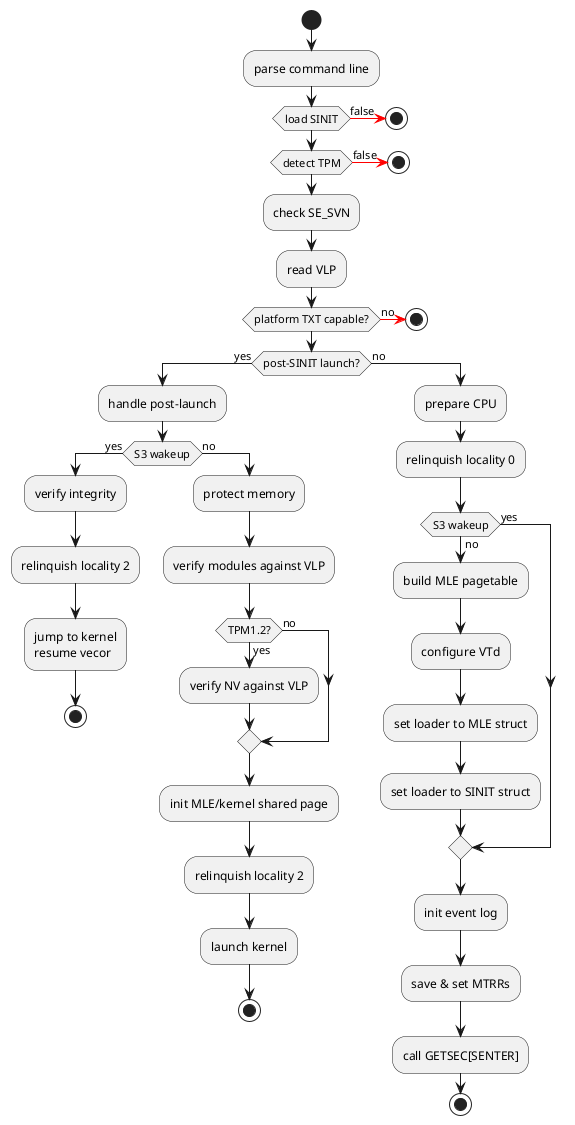 @startuml Launch
start
:parse command line;
if (load SINIT) then (false)
    -[#red]->
    stop
endif
if (detect TPM) then (false)
    -[#red]->
    stop
endif
:check SE_SVN;
:read VLP;
if (platform TXT capable?) then (no)
    -[#red]->
    stop
endif
if (post-SINIT launch?) then (yes)
    :handle post-launch;
    if (S3 wakeup) then (yes)
        :verify integrity;
        :relinquish locality 2;
        :jump to kernel\nresume vecor;
        stop
    else (no)
        :protect memory;
        :verify modules against VLP;
        if (TPM1.2?) then (yes)
            :verify NV against VLP;
        else (no)
        endif
        :init MLE/kernel shared page;
        :relinquish locality 2;
        :launch kernel;
        stop
    endif
else (no)
    :prepare CPU;
    :relinquish locality 0;
    if (S3 wakeup) then (no)
            :build MLE pagetable;
        :configure VTd;
        :set loader to MLE struct;
        :set loader to SINIT struct;
    else (yes)
    endif
    :init event log;
    :save & set MTRRs;
    :call GETSEC[SENTER];
    stop
endif

@enduml